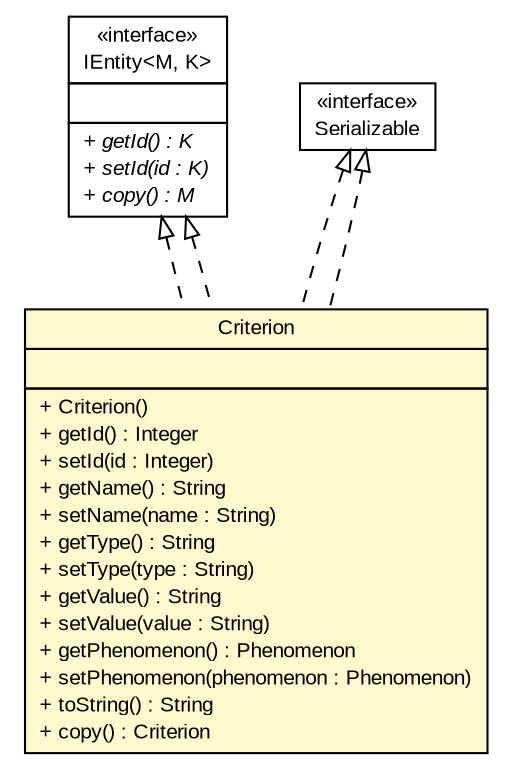#!/usr/local/bin/dot
#
# Class diagram 
# Generated by UMLGraph version R5_6-24-gf6e263 (http://www.umlgraph.org/)
#

digraph G {
	edge [fontname="arial",fontsize=10,labelfontname="arial",labelfontsize=10];
	node [fontname="arial",fontsize=10,shape=plaintext];
	nodesep=0.25;
	ranksep=0.5;
	// gov.sandia.cf.model.Criterion
	c79113 [label=<<table title="gov.sandia.cf.model.Criterion" border="0" cellborder="1" cellspacing="0" cellpadding="2" port="p" bgcolor="lemonChiffon" href="./Criterion.html">
		<tr><td><table border="0" cellspacing="0" cellpadding="1">
<tr><td align="center" balign="center"> Criterion </td></tr>
		</table></td></tr>
		<tr><td><table border="0" cellspacing="0" cellpadding="1">
<tr><td align="left" balign="left">  </td></tr>
		</table></td></tr>
		<tr><td><table border="0" cellspacing="0" cellpadding="1">
<tr><td align="left" balign="left"> + Criterion() </td></tr>
<tr><td align="left" balign="left"> + getId() : Integer </td></tr>
<tr><td align="left" balign="left"> + setId(id : Integer) </td></tr>
<tr><td align="left" balign="left"> + getName() : String </td></tr>
<tr><td align="left" balign="left"> + setName(name : String) </td></tr>
<tr><td align="left" balign="left"> + getType() : String </td></tr>
<tr><td align="left" balign="left"> + setType(type : String) </td></tr>
<tr><td align="left" balign="left"> + getValue() : String </td></tr>
<tr><td align="left" balign="left"> + setValue(value : String) </td></tr>
<tr><td align="left" balign="left"> + getPhenomenon() : Phenomenon </td></tr>
<tr><td align="left" balign="left"> + setPhenomenon(phenomenon : Phenomenon) </td></tr>
<tr><td align="left" balign="left"> + toString() : String </td></tr>
<tr><td align="left" balign="left"> + copy() : Criterion </td></tr>
		</table></td></tr>
		</table>>, URL="./Criterion.html", fontname="arial", fontcolor="black", fontsize=10.0];
	// gov.sandia.cf.model.IEntity<M, K>
	c79138 [label=<<table title="gov.sandia.cf.model.IEntity" border="0" cellborder="1" cellspacing="0" cellpadding="2" port="p" href="./IEntity.html">
		<tr><td><table border="0" cellspacing="0" cellpadding="1">
<tr><td align="center" balign="center"> &#171;interface&#187; </td></tr>
<tr><td align="center" balign="center"> IEntity&lt;M, K&gt; </td></tr>
		</table></td></tr>
		<tr><td><table border="0" cellspacing="0" cellpadding="1">
<tr><td align="left" balign="left">  </td></tr>
		</table></td></tr>
		<tr><td><table border="0" cellspacing="0" cellpadding="1">
<tr><td align="left" balign="left"><font face="arial italic" point-size="10.0"> + getId() : K </font></td></tr>
<tr><td align="left" balign="left"><font face="arial italic" point-size="10.0"> + setId(id : K) </font></td></tr>
<tr><td align="left" balign="left"><font face="arial italic" point-size="10.0"> + copy() : M </font></td></tr>
		</table></td></tr>
		</table>>, URL="./IEntity.html", fontname="arial", fontcolor="black", fontsize=10.0];
	//gov.sandia.cf.model.Criterion implements java.io.Serializable
	c79491:p -> c79113:p [dir=back,arrowtail=empty,style=dashed];
	//gov.sandia.cf.model.Criterion implements gov.sandia.cf.model.IEntity<M, K>
	c79138:p -> c79113:p [dir=back,arrowtail=empty,style=dashed];
	//gov.sandia.cf.model.Criterion implements java.io.Serializable
	c79491:p -> c79113:p [dir=back,arrowtail=empty,style=dashed];
	//gov.sandia.cf.model.Criterion implements gov.sandia.cf.model.IEntity<M, K>
	c79138:p -> c79113:p [dir=back,arrowtail=empty,style=dashed];
	// java.io.Serializable
	c79491 [label=<<table title="java.io.Serializable" border="0" cellborder="1" cellspacing="0" cellpadding="2" port="p" href="http://java.sun.com/j2se/1.4.2/docs/api/java/io/Serializable.html">
		<tr><td><table border="0" cellspacing="0" cellpadding="1">
<tr><td align="center" balign="center"> &#171;interface&#187; </td></tr>
<tr><td align="center" balign="center"> Serializable </td></tr>
		</table></td></tr>
		</table>>, URL="http://java.sun.com/j2se/1.4.2/docs/api/java/io/Serializable.html", fontname="arial", fontcolor="black", fontsize=10.0];
}

